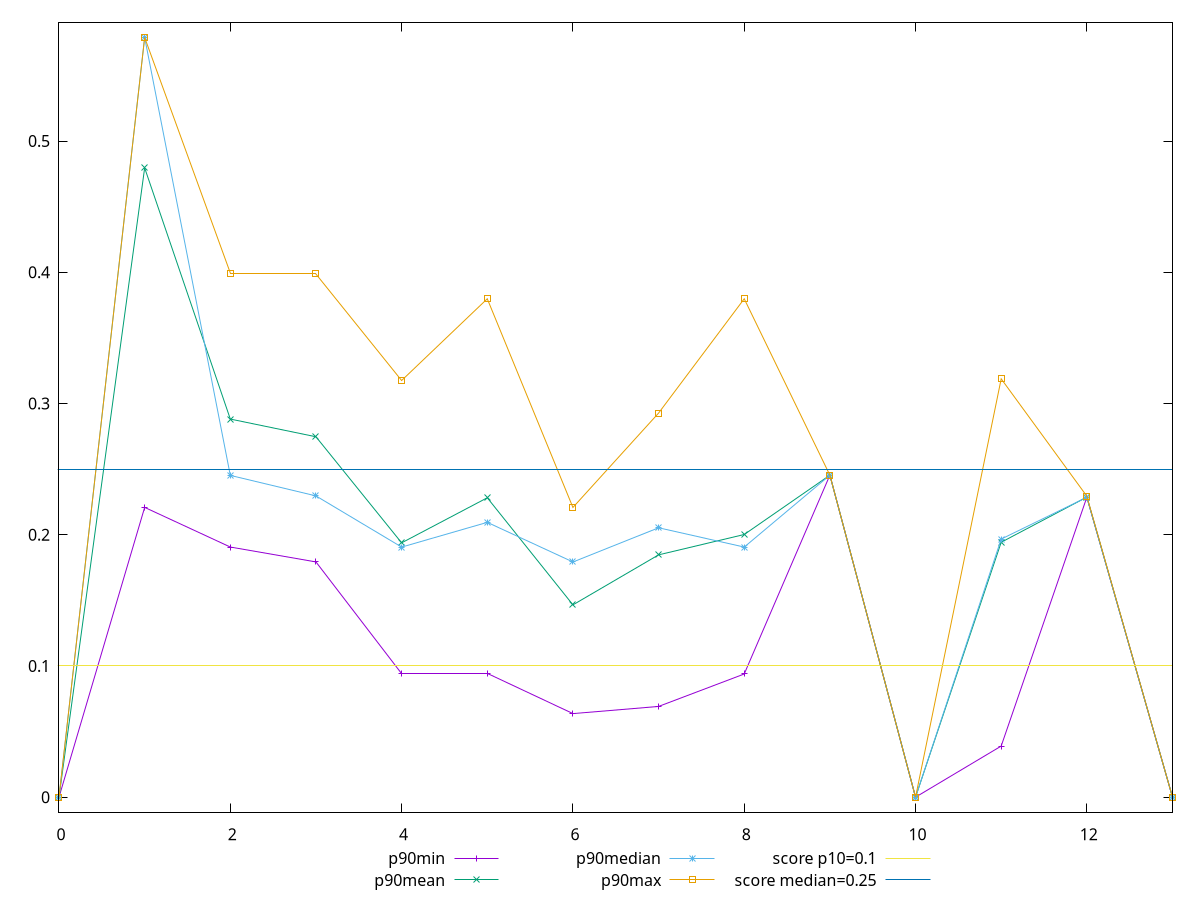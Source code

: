 reset

$p90Min <<EOF
0 0
1 0.22080134730868867
2 0.19059552319844564
3 0.1792506052652995
4 0.0938739013671875
5 0.0938739013671875
6 0.0636767578125
7 0.0691375732421875
8 0.0938739013671875
9 0.24537114122178816
10 0
11 0.0389404296875
12 0.22853081597222222
13 0
EOF

$p90Mean <<EOF
0 0
1 0.47952857976547786
2 0.2881183075817513
3 0.2746226672637157
4 0.1938007492023509
5 0.22816254804422564
6 0.14654553602029993
7 0.1846510878063384
8 0.20017378524109553
9 0.2453711412217884
10 0
11 0.19425067119109327
12 0.2286842233287543
13 0
EOF

$p90Median <<EOF
0 0
1 0.5788894973331027
2 0.24519438997904464
3 0.2295603162977431
4 0.1905707836151123
5 0.20941780090332032
6 0.17922065734863282
7 0.20527796427408854
8 0.1905707836151123
9 0.24537114122178816
10 0
11 0.19667434692382812
12 0.22853081597222222
13 0
EOF

$p90Max <<EOF
0 0
1 0.5789194452497695
2 0.3992684213850233
3 0.3992685298919677
4 0.31750728607177736
5 0.3797997665405274
6 0.2207679271697998
7 0.29268795013427734
8 0.3797997665405274
9 0.24537114122178816
10 0
11 0.3188018798828125
12 0.22935199652777777
13 0
EOF

set key outside below
set xrange [0:13]
set yrange [-0.01157838890499539:0.5904978341547649]
set terminal svg size 640, 520 enhanced background rgb 'white'
set output "report_00007_2020-12-11T15:55:29.892Z/cumulative-layout-shift/progression/value.svg"

plot $p90Min title "p90min" with linespoints, \
     $p90Mean title "p90mean" with linespoints, \
     $p90Median title "p90median" with linespoints, \
     $p90Max title "p90max" with linespoints, \
     0.1 title "score p10=0.1", \
     0.25 title "score median=0.25"

reset
